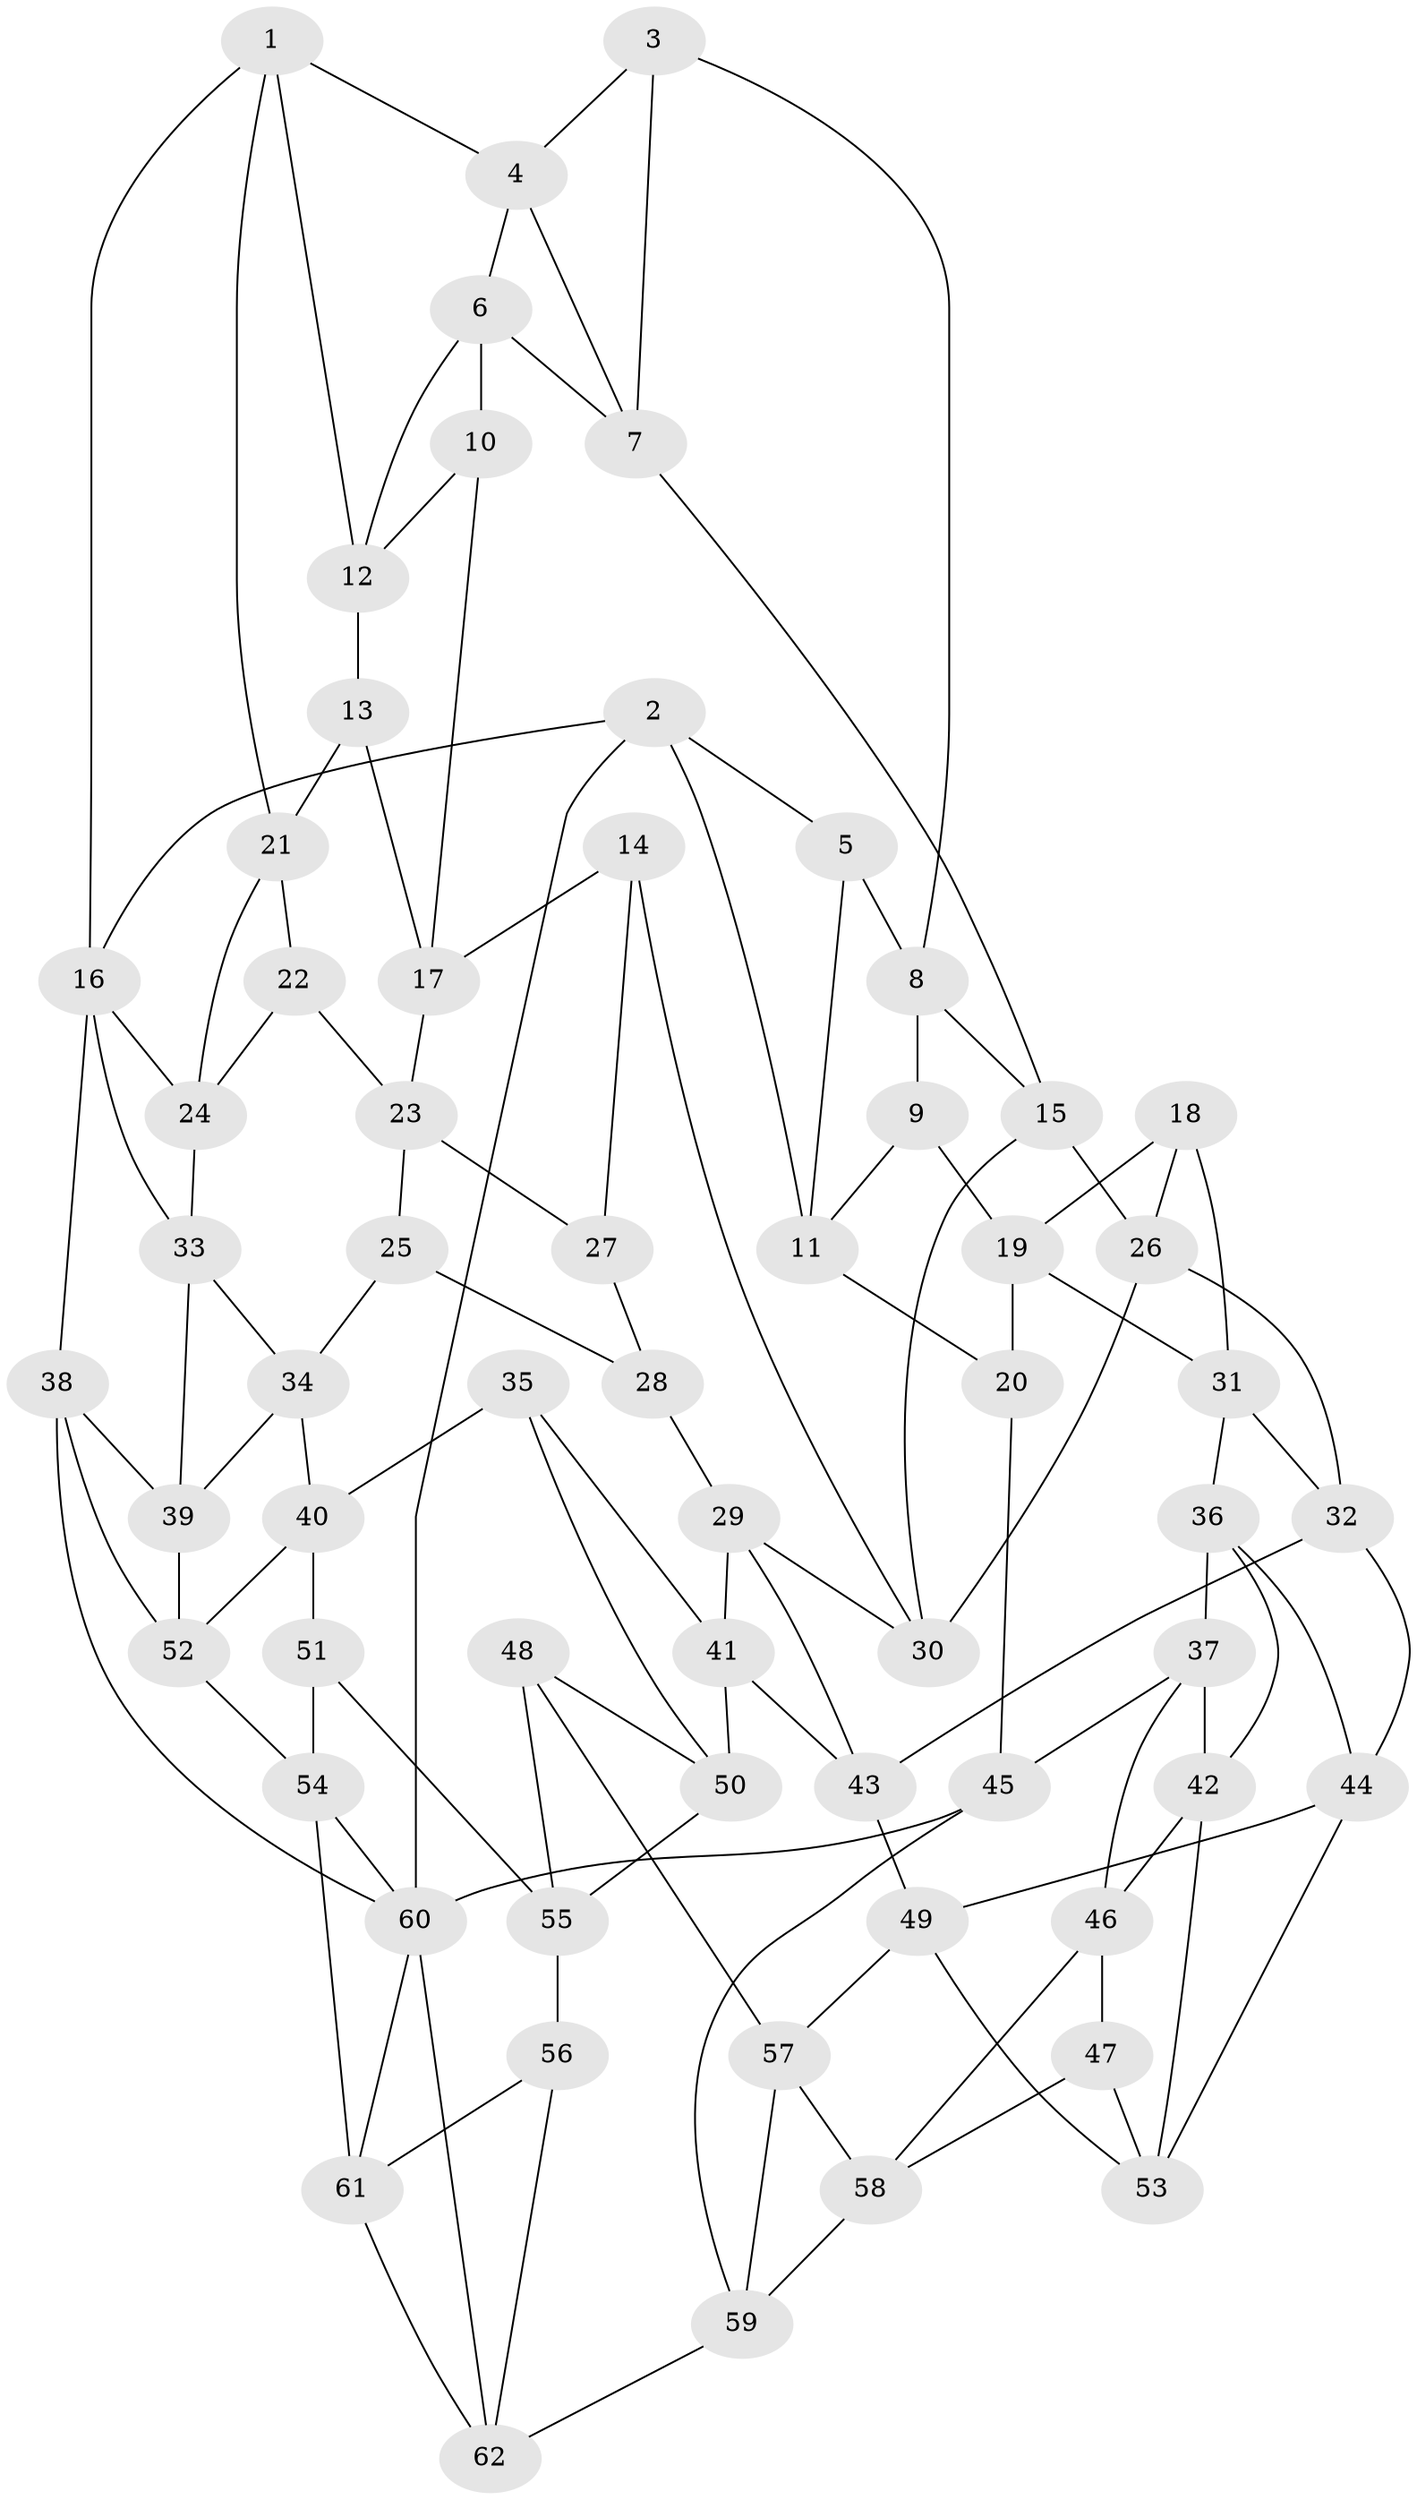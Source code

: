 // original degree distribution, {3: 0.016260162601626018, 4: 0.23577235772357724, 5: 0.5365853658536586, 6: 0.21138211382113822}
// Generated by graph-tools (version 1.1) at 2025/03/03/09/25 03:03:22]
// undirected, 62 vertices, 117 edges
graph export_dot {
graph [start="1"]
  node [color=gray90,style=filled];
  1;
  2;
  3;
  4;
  5;
  6;
  7;
  8;
  9;
  10;
  11;
  12;
  13;
  14;
  15;
  16;
  17;
  18;
  19;
  20;
  21;
  22;
  23;
  24;
  25;
  26;
  27;
  28;
  29;
  30;
  31;
  32;
  33;
  34;
  35;
  36;
  37;
  38;
  39;
  40;
  41;
  42;
  43;
  44;
  45;
  46;
  47;
  48;
  49;
  50;
  51;
  52;
  53;
  54;
  55;
  56;
  57;
  58;
  59;
  60;
  61;
  62;
  1 -- 4 [weight=1.0];
  1 -- 12 [weight=1.0];
  1 -- 16 [weight=1.0];
  1 -- 21 [weight=1.0];
  2 -- 5 [weight=1.0];
  2 -- 11 [weight=1.0];
  2 -- 16 [weight=1.0];
  2 -- 60 [weight=1.0];
  3 -- 4 [weight=1.0];
  3 -- 7 [weight=1.0];
  3 -- 8 [weight=1.0];
  4 -- 6 [weight=1.0];
  4 -- 7 [weight=1.0];
  5 -- 8 [weight=1.0];
  5 -- 11 [weight=1.0];
  6 -- 7 [weight=1.0];
  6 -- 10 [weight=1.0];
  6 -- 12 [weight=1.0];
  7 -- 15 [weight=1.0];
  8 -- 9 [weight=1.0];
  8 -- 15 [weight=1.0];
  9 -- 11 [weight=1.0];
  9 -- 19 [weight=1.0];
  10 -- 12 [weight=1.0];
  10 -- 17 [weight=1.0];
  11 -- 20 [weight=1.0];
  12 -- 13 [weight=1.0];
  13 -- 17 [weight=1.0];
  13 -- 21 [weight=1.0];
  14 -- 17 [weight=1.0];
  14 -- 27 [weight=1.0];
  14 -- 30 [weight=1.0];
  15 -- 26 [weight=1.0];
  15 -- 30 [weight=1.0];
  16 -- 24 [weight=1.0];
  16 -- 33 [weight=1.0];
  16 -- 38 [weight=1.0];
  17 -- 23 [weight=1.0];
  18 -- 19 [weight=1.0];
  18 -- 26 [weight=1.0];
  18 -- 31 [weight=1.0];
  19 -- 20 [weight=1.0];
  19 -- 31 [weight=1.0];
  20 -- 45 [weight=1.0];
  21 -- 22 [weight=1.0];
  21 -- 24 [weight=1.0];
  22 -- 23 [weight=1.0];
  22 -- 24 [weight=1.0];
  23 -- 25 [weight=1.0];
  23 -- 27 [weight=1.0];
  24 -- 33 [weight=1.0];
  25 -- 28 [weight=1.0];
  25 -- 34 [weight=1.0];
  26 -- 30 [weight=1.0];
  26 -- 32 [weight=1.0];
  27 -- 28 [weight=2.0];
  28 -- 29 [weight=1.0];
  29 -- 30 [weight=1.0];
  29 -- 41 [weight=1.0];
  29 -- 43 [weight=1.0];
  31 -- 32 [weight=1.0];
  31 -- 36 [weight=1.0];
  32 -- 43 [weight=1.0];
  32 -- 44 [weight=1.0];
  33 -- 34 [weight=1.0];
  33 -- 39 [weight=1.0];
  34 -- 39 [weight=1.0];
  34 -- 40 [weight=1.0];
  35 -- 40 [weight=1.0];
  35 -- 41 [weight=1.0];
  35 -- 50 [weight=1.0];
  36 -- 37 [weight=1.0];
  36 -- 42 [weight=1.0];
  36 -- 44 [weight=1.0];
  37 -- 42 [weight=1.0];
  37 -- 45 [weight=1.0];
  37 -- 46 [weight=1.0];
  38 -- 39 [weight=1.0];
  38 -- 52 [weight=1.0];
  38 -- 60 [weight=1.0];
  39 -- 52 [weight=1.0];
  40 -- 51 [weight=1.0];
  40 -- 52 [weight=1.0];
  41 -- 43 [weight=1.0];
  41 -- 50 [weight=1.0];
  42 -- 46 [weight=1.0];
  42 -- 53 [weight=1.0];
  43 -- 49 [weight=1.0];
  44 -- 49 [weight=1.0];
  44 -- 53 [weight=1.0];
  45 -- 59 [weight=1.0];
  45 -- 60 [weight=1.0];
  46 -- 47 [weight=1.0];
  46 -- 58 [weight=1.0];
  47 -- 53 [weight=1.0];
  47 -- 58 [weight=1.0];
  48 -- 50 [weight=1.0];
  48 -- 55 [weight=1.0];
  48 -- 57 [weight=1.0];
  49 -- 53 [weight=1.0];
  49 -- 57 [weight=1.0];
  50 -- 55 [weight=1.0];
  51 -- 54 [weight=1.0];
  51 -- 55 [weight=1.0];
  52 -- 54 [weight=1.0];
  54 -- 60 [weight=1.0];
  54 -- 61 [weight=1.0];
  55 -- 56 [weight=1.0];
  56 -- 61 [weight=1.0];
  56 -- 62 [weight=1.0];
  57 -- 58 [weight=1.0];
  57 -- 59 [weight=1.0];
  58 -- 59 [weight=1.0];
  59 -- 62 [weight=1.0];
  60 -- 61 [weight=1.0];
  60 -- 62 [weight=1.0];
  61 -- 62 [weight=1.0];
}
